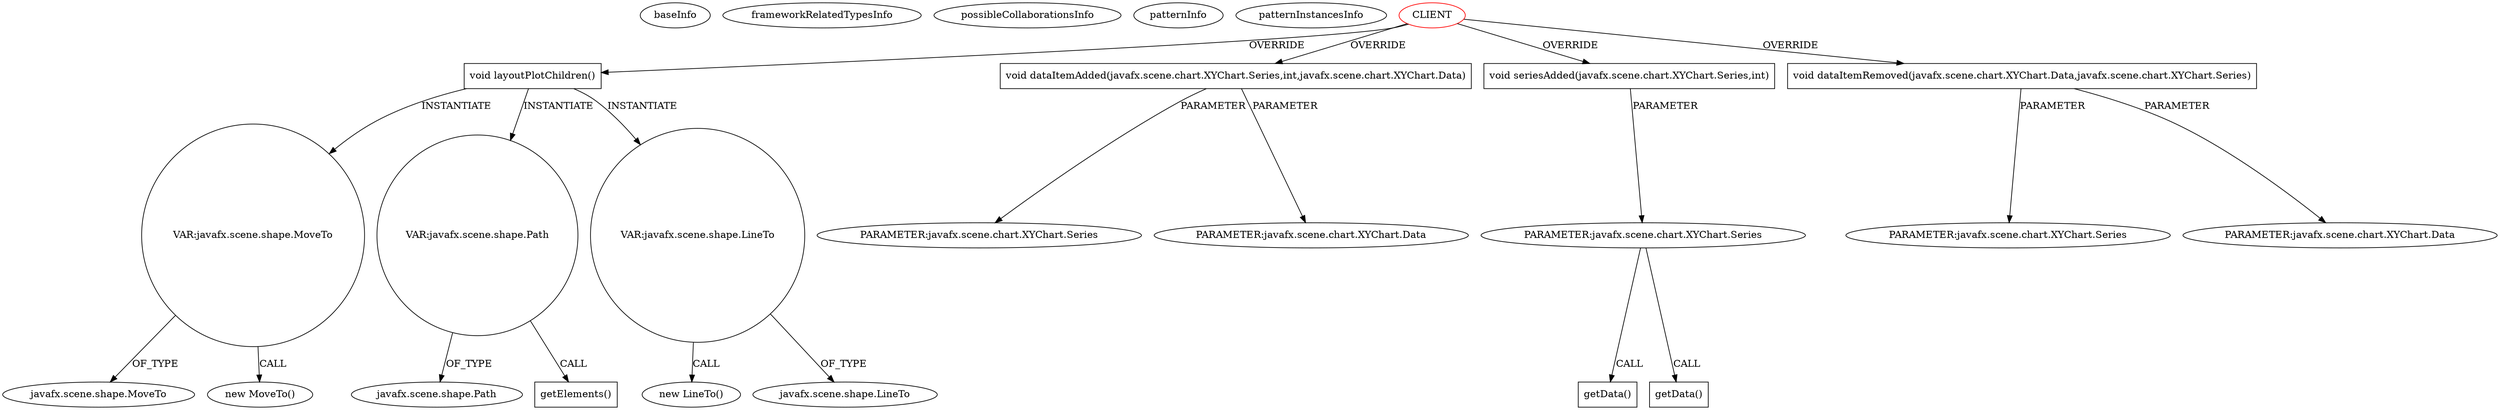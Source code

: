 digraph {
baseInfo[graphId=3684,category="pattern",isAnonymous=false,possibleRelation=false]
frameworkRelatedTypesInfo[]
possibleCollaborationsInfo[]
patternInfo[frequency=2.0,patternRootClient=0]
patternInstancesInfo[0="LichuanLu-ShunUI-FX~/LichuanLu-ShunUI-FX/ShunUI-FX-master/src/view/chart/StackedBarChart.java~StackedBarChart~811",1="TomaszKorecki-InvestorAssistant~/TomaszKorecki-InvestorAssistant/InvestorAssistant-master/Investor's assistant/src/investor/charts/CandleChart.java~CandleStickChart~1473"]
74[label="javafx.scene.shape.MoveTo",vertexType="FRAMEWORK_CLASS_TYPE",isFrameworkType=false]
73[label="VAR:javafx.scene.shape.MoveTo",vertexType="VARIABLE_EXPRESION",isFrameworkType=false,shape=circle]
72[label="new MoveTo()",vertexType="CONSTRUCTOR_CALL",isFrameworkType=false]
2[label="void layoutPlotChildren()",vertexType="OVERRIDING_METHOD_DECLARATION",isFrameworkType=false,shape=box]
0[label="CLIENT",vertexType="ROOT_CLIENT_CLASS_DECLARATION",isFrameworkType=false,color=red]
17[label="VAR:javafx.scene.shape.Path",vertexType="VARIABLE_EXPRESION",isFrameworkType=false,shape=circle]
93[label="void dataItemAdded(javafx.scene.chart.XYChart.Series,int,javafx.scene.chart.XYChart.Data)",vertexType="OVERRIDING_METHOD_DECLARATION",isFrameworkType=false,shape=box]
94[label="PARAMETER:javafx.scene.chart.XYChart.Series",vertexType="PARAMETER_DECLARATION",isFrameworkType=false]
106[label="void seriesAdded(javafx.scene.chart.XYChart.Series,int)",vertexType="OVERRIDING_METHOD_DECLARATION",isFrameworkType=false,shape=box]
107[label="PARAMETER:javafx.scene.chart.XYChart.Series",vertexType="PARAMETER_DECLARATION",isFrameworkType=false]
110[label="getData()",vertexType="INSIDE_CALL",isFrameworkType=false,shape=box]
112[label="getData()",vertexType="INSIDE_CALL",isFrameworkType=false,shape=box]
98[label="void dataItemRemoved(javafx.scene.chart.XYChart.Data,javafx.scene.chart.XYChart.Series)",vertexType="OVERRIDING_METHOD_DECLARATION",isFrameworkType=false,shape=box]
101[label="PARAMETER:javafx.scene.chart.XYChart.Series",vertexType="PARAMETER_DECLARATION",isFrameworkType=false]
19[label="javafx.scene.shape.Path",vertexType="FRAMEWORK_CLASS_TYPE",isFrameworkType=false]
99[label="PARAMETER:javafx.scene.chart.XYChart.Data",vertexType="PARAMETER_DECLARATION",isFrameworkType=false]
83[label="VAR:javafx.scene.shape.LineTo",vertexType="VARIABLE_EXPRESION",isFrameworkType=false,shape=circle]
82[label="new LineTo()",vertexType="CONSTRUCTOR_CALL",isFrameworkType=false]
84[label="javafx.scene.shape.LineTo",vertexType="FRAMEWORK_CLASS_TYPE",isFrameworkType=false]
96[label="PARAMETER:javafx.scene.chart.XYChart.Data",vertexType="PARAMETER_DECLARATION",isFrameworkType=false]
81[label="getElements()",vertexType="INSIDE_CALL",isFrameworkType=false,shape=box]
17->81[label="CALL"]
107->112[label="CALL"]
83->84[label="OF_TYPE"]
93->96[label="PARAMETER"]
83->82[label="CALL"]
106->107[label="PARAMETER"]
2->17[label="INSTANTIATE"]
0->93[label="OVERRIDE"]
17->19[label="OF_TYPE"]
0->106[label="OVERRIDE"]
98->101[label="PARAMETER"]
2->83[label="INSTANTIATE"]
0->2[label="OVERRIDE"]
0->98[label="OVERRIDE"]
2->73[label="INSTANTIATE"]
73->72[label="CALL"]
93->94[label="PARAMETER"]
98->99[label="PARAMETER"]
73->74[label="OF_TYPE"]
107->110[label="CALL"]
}
